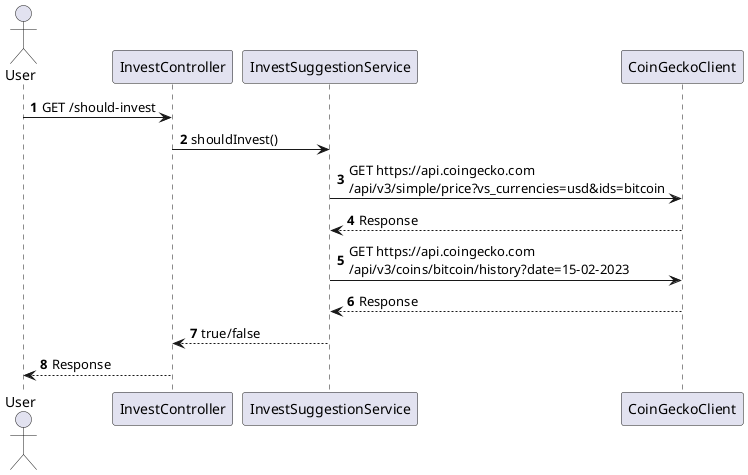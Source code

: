 @startuml
autonumber

actor User as user
participant InvestController as investController
participant InvestSuggestionService as investSuggestionService
participant CoinGeckoClient as coinGeckoClient

user->investController: GET /should-invest
investController->investSuggestionService: shouldInvest()

investSuggestionService->coinGeckoClient: GET https://api.coingecko.com\n/api/v3/simple/price?vs_currencies=usd&ids=bitcoin
coinGeckoClient-->investSuggestionService: Response
investSuggestionService->coinGeckoClient: GET https://api.coingecko.com\n/api/v3/coins/bitcoin/history?date=15-02-2023
coinGeckoClient-->investSuggestionService: Response

investSuggestionService-->investController: true/false
investController-->user: Response
@enduml
